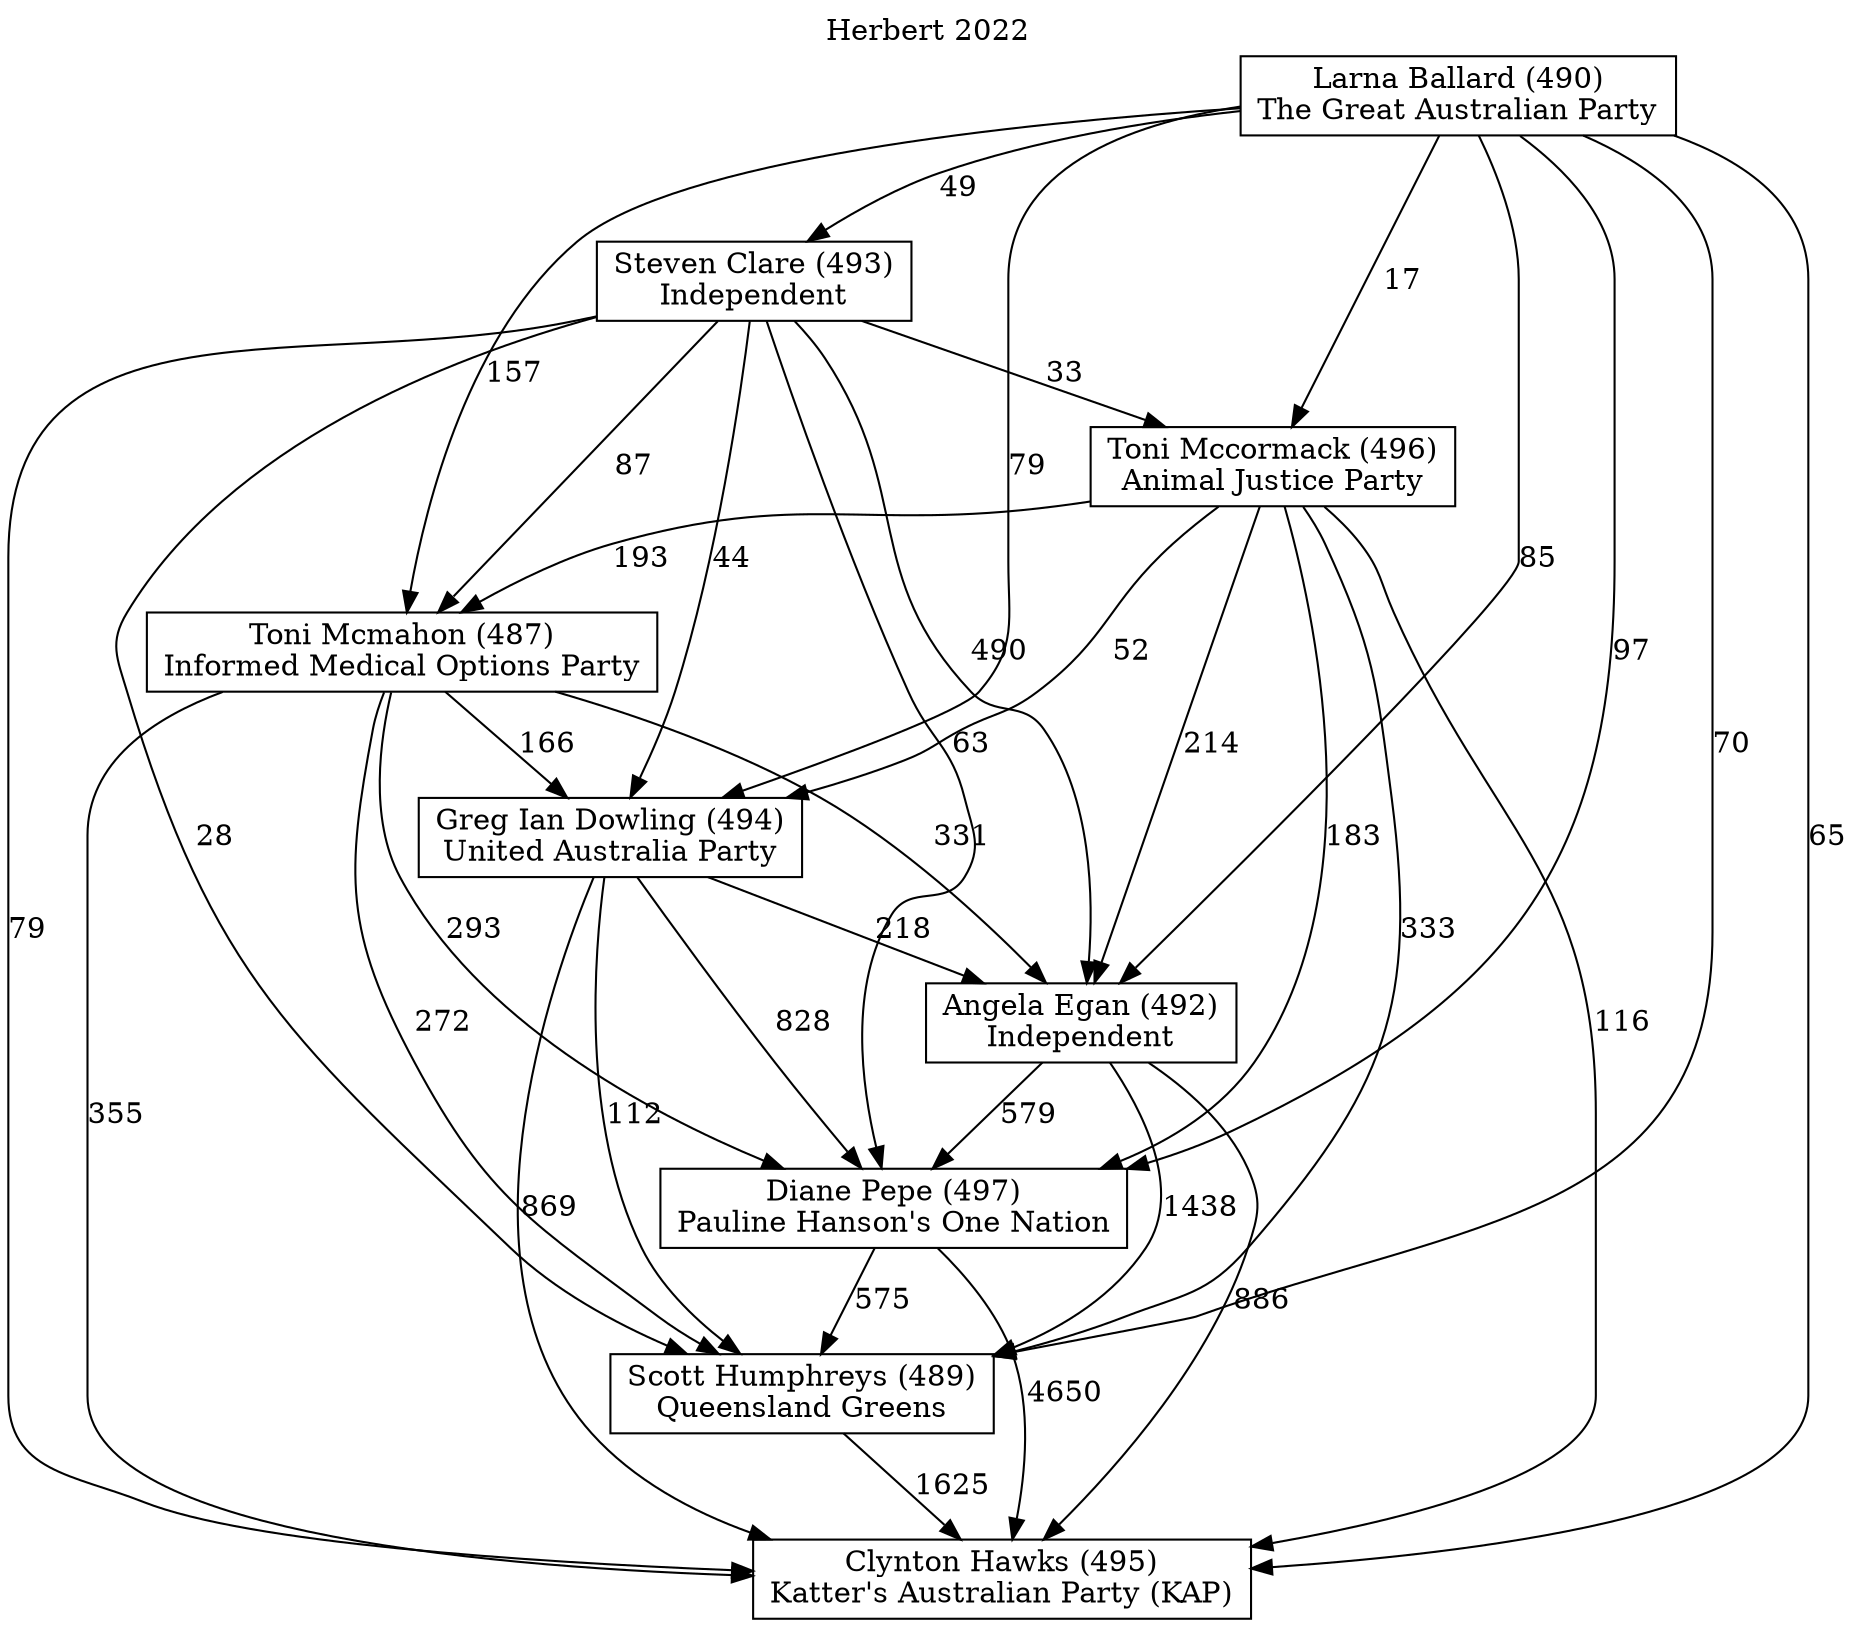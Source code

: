 // House preference flow
digraph "Clynton Hawks (495)_Herbert_2022" {
	graph [label="Herbert 2022" labelloc=t mclimit=10]
	node [shape=box]
	"Clynton Hawks (495)" [label="Clynton Hawks (495)
Katter's Australian Party (KAP)"]
	"Scott Humphreys (489)" [label="Scott Humphreys (489)
Queensland Greens"]
	"Diane Pepe (497)" [label="Diane Pepe (497)
Pauline Hanson's One Nation"]
	"Angela Egan (492)" [label="Angela Egan (492)
Independent"]
	"Greg Ian Dowling (494)" [label="Greg Ian Dowling (494)
United Australia Party"]
	"Toni Mcmahon (487)" [label="Toni Mcmahon (487)
Informed Medical Options Party"]
	"Toni Mccormack (496)" [label="Toni Mccormack (496)
Animal Justice Party"]
	"Steven Clare (493)" [label="Steven Clare (493)
Independent"]
	"Larna Ballard (490)" [label="Larna Ballard (490)
The Great Australian Party"]
	"Scott Humphreys (489)" -> "Clynton Hawks (495)" [label=1625]
	"Diane Pepe (497)" -> "Scott Humphreys (489)" [label=575]
	"Angela Egan (492)" -> "Diane Pepe (497)" [label=579]
	"Greg Ian Dowling (494)" -> "Angela Egan (492)" [label=218]
	"Toni Mcmahon (487)" -> "Greg Ian Dowling (494)" [label=166]
	"Toni Mccormack (496)" -> "Toni Mcmahon (487)" [label=193]
	"Steven Clare (493)" -> "Toni Mccormack (496)" [label=33]
	"Larna Ballard (490)" -> "Steven Clare (493)" [label=49]
	"Diane Pepe (497)" -> "Clynton Hawks (495)" [label=4650]
	"Angela Egan (492)" -> "Clynton Hawks (495)" [label=886]
	"Greg Ian Dowling (494)" -> "Clynton Hawks (495)" [label=869]
	"Toni Mcmahon (487)" -> "Clynton Hawks (495)" [label=355]
	"Toni Mccormack (496)" -> "Clynton Hawks (495)" [label=116]
	"Steven Clare (493)" -> "Clynton Hawks (495)" [label=79]
	"Larna Ballard (490)" -> "Clynton Hawks (495)" [label=65]
	"Larna Ballard (490)" -> "Toni Mccormack (496)" [label=17]
	"Steven Clare (493)" -> "Toni Mcmahon (487)" [label=87]
	"Larna Ballard (490)" -> "Toni Mcmahon (487)" [label=157]
	"Toni Mccormack (496)" -> "Greg Ian Dowling (494)" [label=52]
	"Steven Clare (493)" -> "Greg Ian Dowling (494)" [label=44]
	"Larna Ballard (490)" -> "Greg Ian Dowling (494)" [label=79]
	"Toni Mcmahon (487)" -> "Angela Egan (492)" [label=331]
	"Toni Mccormack (496)" -> "Angela Egan (492)" [label=214]
	"Steven Clare (493)" -> "Angela Egan (492)" [label=490]
	"Larna Ballard (490)" -> "Angela Egan (492)" [label=85]
	"Greg Ian Dowling (494)" -> "Diane Pepe (497)" [label=828]
	"Toni Mcmahon (487)" -> "Diane Pepe (497)" [label=293]
	"Toni Mccormack (496)" -> "Diane Pepe (497)" [label=183]
	"Steven Clare (493)" -> "Diane Pepe (497)" [label=63]
	"Larna Ballard (490)" -> "Diane Pepe (497)" [label=97]
	"Angela Egan (492)" -> "Scott Humphreys (489)" [label=1438]
	"Greg Ian Dowling (494)" -> "Scott Humphreys (489)" [label=112]
	"Toni Mcmahon (487)" -> "Scott Humphreys (489)" [label=272]
	"Toni Mccormack (496)" -> "Scott Humphreys (489)" [label=333]
	"Steven Clare (493)" -> "Scott Humphreys (489)" [label=28]
	"Larna Ballard (490)" -> "Scott Humphreys (489)" [label=70]
}
